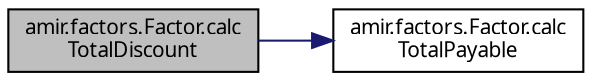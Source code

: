 digraph "amir.factors.Factor.calcTotalDiscount"
{
 // LATEX_PDF_SIZE
  edge [fontname="FreeSans.ttf",fontsize="10",labelfontname="FreeSans.ttf",labelfontsize="10"];
  node [fontname="FreeSans.ttf",fontsize="10",shape=record];
  rankdir="LR";
  Node1 [label="amir.factors.Factor.calc\lTotalDiscount",height=0.2,width=0.4,color="black", fillcolor="grey75", style="filled", fontcolor="black",tooltip=" "];
  Node1 -> Node2 [color="midnightblue",fontsize="10",style="solid",fontname="FreeSans.ttf"];
  Node2 [label="amir.factors.Factor.calc\lTotalPayable",height=0.2,width=0.4,color="black", fillcolor="white", style="filled",URL="$classamir_1_1factors_1_1_factor.html#a95cbfb1c8e7aec9b02ebcbc626b9b727",tooltip=" "];
}
